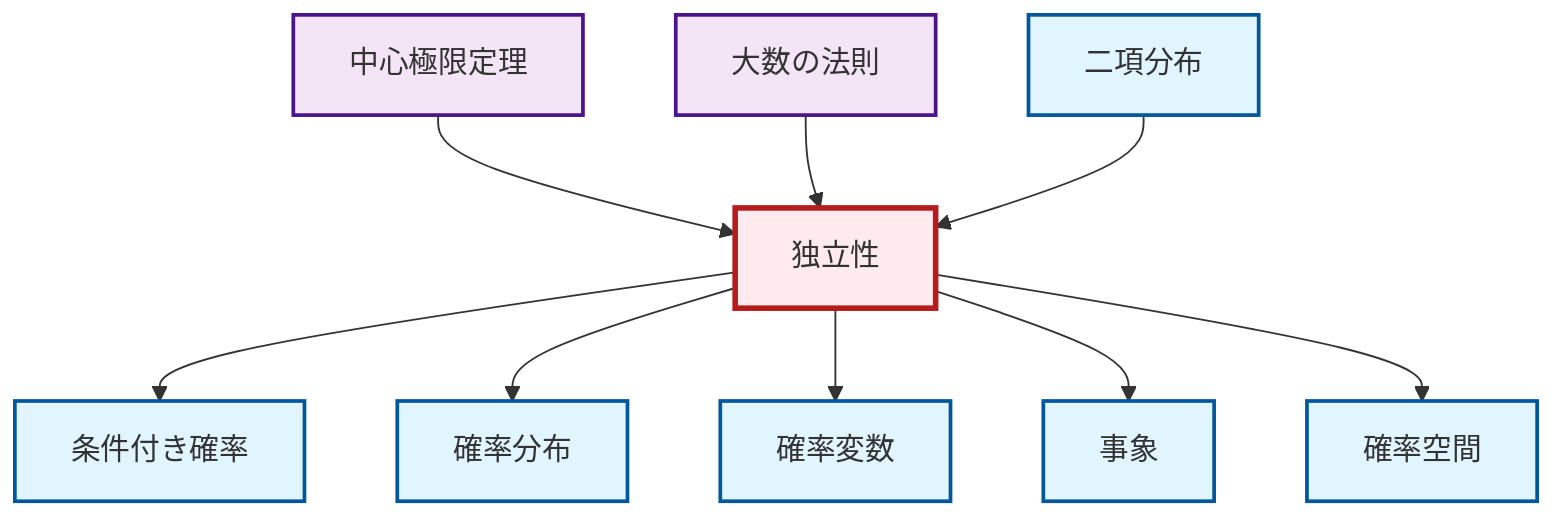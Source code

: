 graph TD
    classDef definition fill:#e1f5fe,stroke:#01579b,stroke-width:2px
    classDef theorem fill:#f3e5f5,stroke:#4a148c,stroke-width:2px
    classDef axiom fill:#fff3e0,stroke:#e65100,stroke-width:2px
    classDef example fill:#e8f5e9,stroke:#1b5e20,stroke-width:2px
    classDef current fill:#ffebee,stroke:#b71c1c,stroke-width:3px
    def-probability-space["確率空間"]:::definition
    def-event["事象"]:::definition
    def-random-variable["確率変数"]:::definition
    def-probability-distribution["確率分布"]:::definition
    thm-central-limit["中心極限定理"]:::theorem
    def-binomial-distribution["二項分布"]:::definition
    thm-law-of-large-numbers["大数の法則"]:::theorem
    def-conditional-probability["条件付き確率"]:::definition
    def-independence["独立性"]:::definition
    thm-central-limit --> def-independence
    def-independence --> def-conditional-probability
    def-independence --> def-probability-distribution
    def-independence --> def-random-variable
    thm-law-of-large-numbers --> def-independence
    def-independence --> def-event
    def-binomial-distribution --> def-independence
    def-independence --> def-probability-space
    class def-independence current